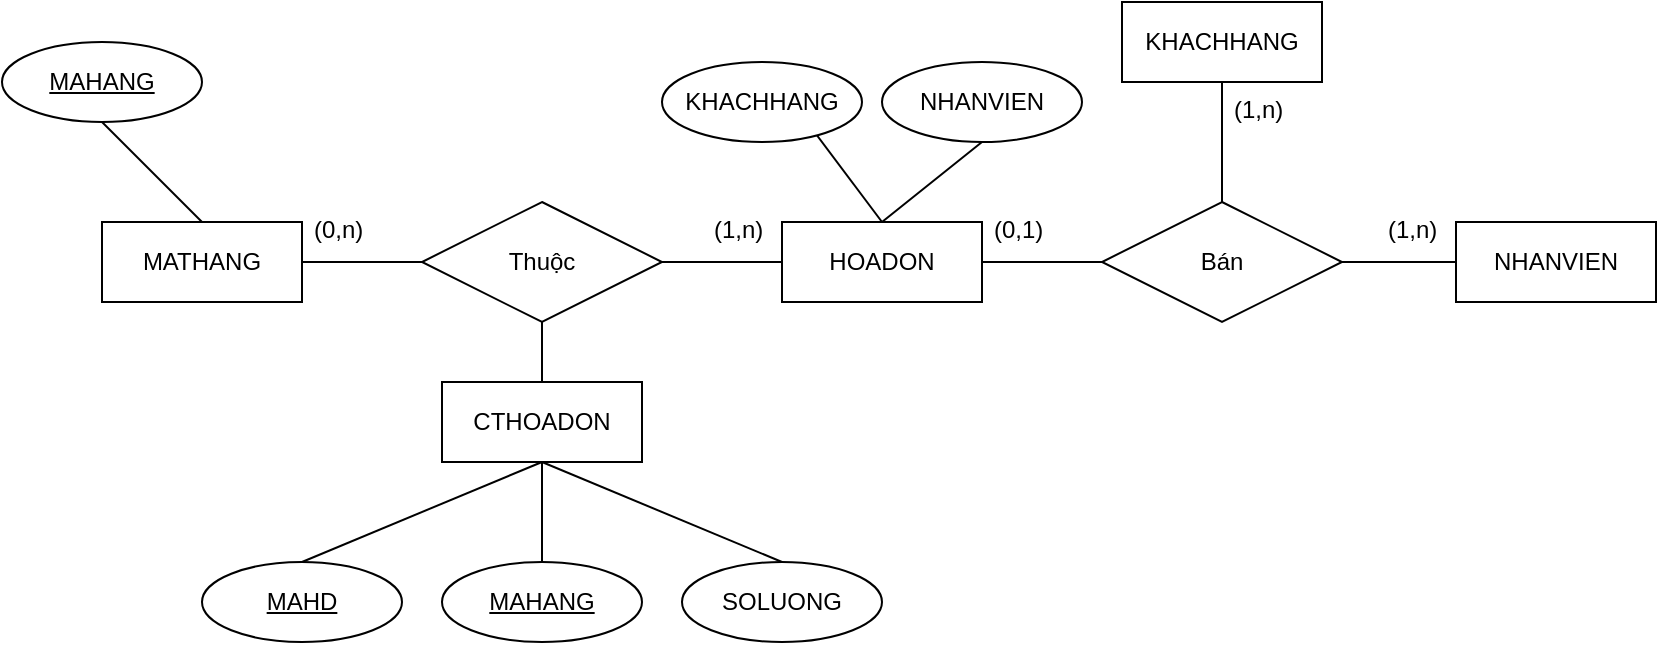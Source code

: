 <mxfile version="15.8.3" type="github">
  <diagram id="xXHT9BAOfVF639Li885u" name="Page-1">
    <mxGraphModel dx="2048" dy="644" grid="1" gridSize="10" guides="1" tooltips="1" connect="1" arrows="1" fold="1" page="1" pageScale="1" pageWidth="827" pageHeight="1169" math="0" shadow="0">
      <root>
        <mxCell id="0" />
        <mxCell id="1" parent="0" />
        <mxCell id="ceSDltJcA41Jh-MsHaV3-26" value="MATHANG" style="whiteSpace=wrap;html=1;align=center;" vertex="1" parent="1">
          <mxGeometry x="-70" y="820" width="100" height="40" as="geometry" />
        </mxCell>
        <mxCell id="ceSDltJcA41Jh-MsHaV3-27" value="HOADON" style="whiteSpace=wrap;html=1;align=center;" vertex="1" parent="1">
          <mxGeometry x="270" y="820" width="100" height="40" as="geometry" />
        </mxCell>
        <mxCell id="ceSDltJcA41Jh-MsHaV3-28" value="NHANVIEN" style="whiteSpace=wrap;html=1;align=center;" vertex="1" parent="1">
          <mxGeometry x="607" y="820" width="100" height="40" as="geometry" />
        </mxCell>
        <mxCell id="ceSDltJcA41Jh-MsHaV3-29" value="KHACHHANG" style="whiteSpace=wrap;html=1;align=center;" vertex="1" parent="1">
          <mxGeometry x="440" y="710" width="100" height="40" as="geometry" />
        </mxCell>
        <mxCell id="ceSDltJcA41Jh-MsHaV3-30" value="CTHOADON" style="whiteSpace=wrap;html=1;align=center;" vertex="1" parent="1">
          <mxGeometry x="100" y="900" width="100" height="40" as="geometry" />
        </mxCell>
        <mxCell id="ceSDltJcA41Jh-MsHaV3-31" value="Thuộc" style="shape=rhombus;perimeter=rhombusPerimeter;whiteSpace=wrap;html=1;align=center;" vertex="1" parent="1">
          <mxGeometry x="90" y="810" width="120" height="60" as="geometry" />
        </mxCell>
        <mxCell id="ceSDltJcA41Jh-MsHaV3-32" value="" style="endArrow=none;html=1;rounded=0;exitX=1;exitY=0.5;exitDx=0;exitDy=0;entryX=0;entryY=0.5;entryDx=0;entryDy=0;" edge="1" parent="1" source="ceSDltJcA41Jh-MsHaV3-26" target="ceSDltJcA41Jh-MsHaV3-31">
          <mxGeometry relative="1" as="geometry">
            <mxPoint x="340" y="930" as="sourcePoint" />
            <mxPoint x="500" y="930" as="targetPoint" />
          </mxGeometry>
        </mxCell>
        <mxCell id="ceSDltJcA41Jh-MsHaV3-33" value="" style="endArrow=none;html=1;rounded=0;exitX=1;exitY=0.5;exitDx=0;exitDy=0;entryX=0;entryY=0.5;entryDx=0;entryDy=0;" edge="1" parent="1" source="ceSDltJcA41Jh-MsHaV3-31" target="ceSDltJcA41Jh-MsHaV3-27">
          <mxGeometry relative="1" as="geometry">
            <mxPoint x="340" y="930" as="sourcePoint" />
            <mxPoint x="500" y="930" as="targetPoint" />
          </mxGeometry>
        </mxCell>
        <mxCell id="ceSDltJcA41Jh-MsHaV3-34" value="(0,n)" style="text;strokeColor=none;fillColor=none;spacingLeft=4;spacingRight=4;overflow=hidden;rotatable=0;points=[[0,0.5],[1,0.5]];portConstraint=eastwest;fontSize=12;" vertex="1" parent="1">
          <mxGeometry x="30" y="810" width="40" height="30" as="geometry" />
        </mxCell>
        <mxCell id="ceSDltJcA41Jh-MsHaV3-35" value="(1,n)" style="text;strokeColor=none;fillColor=none;spacingLeft=4;spacingRight=4;overflow=hidden;rotatable=0;points=[[0,0.5],[1,0.5]];portConstraint=eastwest;fontSize=12;" vertex="1" parent="1">
          <mxGeometry x="230" y="810" width="40" height="30" as="geometry" />
        </mxCell>
        <mxCell id="ceSDltJcA41Jh-MsHaV3-36" value="" style="endArrow=none;html=1;rounded=0;exitX=0.5;exitY=1;exitDx=0;exitDy=0;entryX=0.5;entryY=0;entryDx=0;entryDy=0;" edge="1" parent="1" source="ceSDltJcA41Jh-MsHaV3-31" target="ceSDltJcA41Jh-MsHaV3-30">
          <mxGeometry relative="1" as="geometry">
            <mxPoint x="340" y="930" as="sourcePoint" />
            <mxPoint x="500" y="930" as="targetPoint" />
          </mxGeometry>
        </mxCell>
        <mxCell id="ceSDltJcA41Jh-MsHaV3-38" value="SOLUONG" style="ellipse;whiteSpace=wrap;html=1;align=center;" vertex="1" parent="1">
          <mxGeometry x="220" y="990" width="100" height="40" as="geometry" />
        </mxCell>
        <mxCell id="ceSDltJcA41Jh-MsHaV3-39" value="MAHD" style="ellipse;whiteSpace=wrap;html=1;align=center;fontStyle=4;" vertex="1" parent="1">
          <mxGeometry x="-20" y="990" width="100" height="40" as="geometry" />
        </mxCell>
        <mxCell id="ceSDltJcA41Jh-MsHaV3-40" value="MAHANG" style="ellipse;whiteSpace=wrap;html=1;align=center;fontStyle=4;" vertex="1" parent="1">
          <mxGeometry x="100" y="990" width="100" height="40" as="geometry" />
        </mxCell>
        <mxCell id="ceSDltJcA41Jh-MsHaV3-41" value="" style="endArrow=none;html=1;rounded=0;exitX=0.5;exitY=0;exitDx=0;exitDy=0;entryX=0.5;entryY=1;entryDx=0;entryDy=0;" edge="1" parent="1" source="ceSDltJcA41Jh-MsHaV3-39" target="ceSDltJcA41Jh-MsHaV3-30">
          <mxGeometry relative="1" as="geometry">
            <mxPoint x="340" y="1050" as="sourcePoint" />
            <mxPoint x="500" y="1050" as="targetPoint" />
          </mxGeometry>
        </mxCell>
        <mxCell id="ceSDltJcA41Jh-MsHaV3-42" value="" style="endArrow=none;html=1;rounded=0;exitX=0.5;exitY=1;exitDx=0;exitDy=0;entryX=0.5;entryY=0;entryDx=0;entryDy=0;" edge="1" parent="1" source="ceSDltJcA41Jh-MsHaV3-30" target="ceSDltJcA41Jh-MsHaV3-40">
          <mxGeometry relative="1" as="geometry">
            <mxPoint x="340" y="1050" as="sourcePoint" />
            <mxPoint x="500" y="1050" as="targetPoint" />
          </mxGeometry>
        </mxCell>
        <mxCell id="ceSDltJcA41Jh-MsHaV3-43" value="" style="endArrow=none;html=1;rounded=0;exitX=0.5;exitY=1;exitDx=0;exitDy=0;entryX=0.5;entryY=0;entryDx=0;entryDy=0;" edge="1" parent="1" source="ceSDltJcA41Jh-MsHaV3-30" target="ceSDltJcA41Jh-MsHaV3-38">
          <mxGeometry relative="1" as="geometry">
            <mxPoint x="340" y="1050" as="sourcePoint" />
            <mxPoint x="270" y="960" as="targetPoint" />
          </mxGeometry>
        </mxCell>
        <mxCell id="ceSDltJcA41Jh-MsHaV3-44" value="Bán" style="shape=rhombus;perimeter=rhombusPerimeter;whiteSpace=wrap;html=1;align=center;" vertex="1" parent="1">
          <mxGeometry x="430" y="810" width="120" height="60" as="geometry" />
        </mxCell>
        <mxCell id="ceSDltJcA41Jh-MsHaV3-45" value="" style="endArrow=none;html=1;rounded=0;exitX=1;exitY=0.5;exitDx=0;exitDy=0;entryX=0;entryY=0.5;entryDx=0;entryDy=0;" edge="1" parent="1" source="ceSDltJcA41Jh-MsHaV3-27" target="ceSDltJcA41Jh-MsHaV3-44">
          <mxGeometry relative="1" as="geometry">
            <mxPoint x="300" y="930" as="sourcePoint" />
            <mxPoint x="460" y="930" as="targetPoint" />
          </mxGeometry>
        </mxCell>
        <mxCell id="ceSDltJcA41Jh-MsHaV3-46" value="" style="endArrow=none;html=1;rounded=0;exitX=1;exitY=0.5;exitDx=0;exitDy=0;entryX=0;entryY=0.5;entryDx=0;entryDy=0;" edge="1" parent="1" source="ceSDltJcA41Jh-MsHaV3-44" target="ceSDltJcA41Jh-MsHaV3-28">
          <mxGeometry relative="1" as="geometry">
            <mxPoint x="300" y="930" as="sourcePoint" />
            <mxPoint x="460" y="930" as="targetPoint" />
          </mxGeometry>
        </mxCell>
        <mxCell id="ceSDltJcA41Jh-MsHaV3-47" value="" style="endArrow=none;html=1;rounded=0;exitX=0.5;exitY=1;exitDx=0;exitDy=0;entryX=0.5;entryY=0;entryDx=0;entryDy=0;" edge="1" parent="1" source="ceSDltJcA41Jh-MsHaV3-29" target="ceSDltJcA41Jh-MsHaV3-44">
          <mxGeometry relative="1" as="geometry">
            <mxPoint x="300" y="930" as="sourcePoint" />
            <mxPoint x="460" y="930" as="targetPoint" />
          </mxGeometry>
        </mxCell>
        <mxCell id="ceSDltJcA41Jh-MsHaV3-48" value="MAHANG" style="ellipse;whiteSpace=wrap;html=1;align=center;fontStyle=4;" vertex="1" parent="1">
          <mxGeometry x="-120" y="730" width="100" height="40" as="geometry" />
        </mxCell>
        <mxCell id="ceSDltJcA41Jh-MsHaV3-49" value="" style="endArrow=none;html=1;rounded=0;exitX=0.5;exitY=1;exitDx=0;exitDy=0;entryX=0.5;entryY=0;entryDx=0;entryDy=0;" edge="1" parent="1" source="ceSDltJcA41Jh-MsHaV3-48" target="ceSDltJcA41Jh-MsHaV3-26">
          <mxGeometry relative="1" as="geometry">
            <mxPoint x="300" y="930" as="sourcePoint" />
            <mxPoint x="460" y="930" as="targetPoint" />
          </mxGeometry>
        </mxCell>
        <mxCell id="ceSDltJcA41Jh-MsHaV3-50" value="(0,1)" style="text;strokeColor=none;fillColor=none;spacingLeft=4;spacingRight=4;overflow=hidden;rotatable=0;points=[[0,0.5],[1,0.5]];portConstraint=eastwest;fontSize=12;" vertex="1" parent="1">
          <mxGeometry x="370" y="810" width="40" height="30" as="geometry" />
        </mxCell>
        <mxCell id="ceSDltJcA41Jh-MsHaV3-51" value="(1,n)" style="text;strokeColor=none;fillColor=none;spacingLeft=4;spacingRight=4;overflow=hidden;rotatable=0;points=[[0,0.5],[1,0.5]];portConstraint=eastwest;fontSize=12;" vertex="1" parent="1">
          <mxGeometry x="567" y="810" width="40" height="30" as="geometry" />
        </mxCell>
        <mxCell id="ceSDltJcA41Jh-MsHaV3-52" value="(1,n)" style="text;strokeColor=none;fillColor=none;spacingLeft=4;spacingRight=4;overflow=hidden;rotatable=0;points=[[0,0.5],[1,0.5]];portConstraint=eastwest;fontSize=12;" vertex="1" parent="1">
          <mxGeometry x="490" y="750" width="40" height="30" as="geometry" />
        </mxCell>
        <mxCell id="ceSDltJcA41Jh-MsHaV3-53" value="" style="endArrow=none;html=1;rounded=0;exitX=0.5;exitY=0;exitDx=0;exitDy=0;entryX=0.5;entryY=0;entryDx=0;entryDy=0;" edge="1" parent="1" source="ceSDltJcA41Jh-MsHaV3-27" target="ceSDltJcA41Jh-MsHaV3-56">
          <mxGeometry relative="1" as="geometry">
            <mxPoint x="300" y="930" as="sourcePoint" />
            <mxPoint x="360" y="900" as="targetPoint" />
          </mxGeometry>
        </mxCell>
        <mxCell id="ceSDltJcA41Jh-MsHaV3-56" value="KHACHHANG" style="ellipse;whiteSpace=wrap;html=1;align=center;" vertex="1" parent="1">
          <mxGeometry x="210" y="740" width="100" height="40" as="geometry" />
        </mxCell>
        <mxCell id="ceSDltJcA41Jh-MsHaV3-57" value="NHANVIEN" style="ellipse;whiteSpace=wrap;html=1;align=center;" vertex="1" parent="1">
          <mxGeometry x="320" y="740" width="100" height="40" as="geometry" />
        </mxCell>
        <mxCell id="ceSDltJcA41Jh-MsHaV3-58" value="" style="endArrow=none;html=1;rounded=0;exitX=0.5;exitY=1;exitDx=0;exitDy=0;entryX=0.5;entryY=0;entryDx=0;entryDy=0;" edge="1" parent="1" source="ceSDltJcA41Jh-MsHaV3-57" target="ceSDltJcA41Jh-MsHaV3-27">
          <mxGeometry relative="1" as="geometry">
            <mxPoint x="330" y="830.0" as="sourcePoint" />
            <mxPoint x="270" y="750.0" as="targetPoint" />
          </mxGeometry>
        </mxCell>
      </root>
    </mxGraphModel>
  </diagram>
</mxfile>
